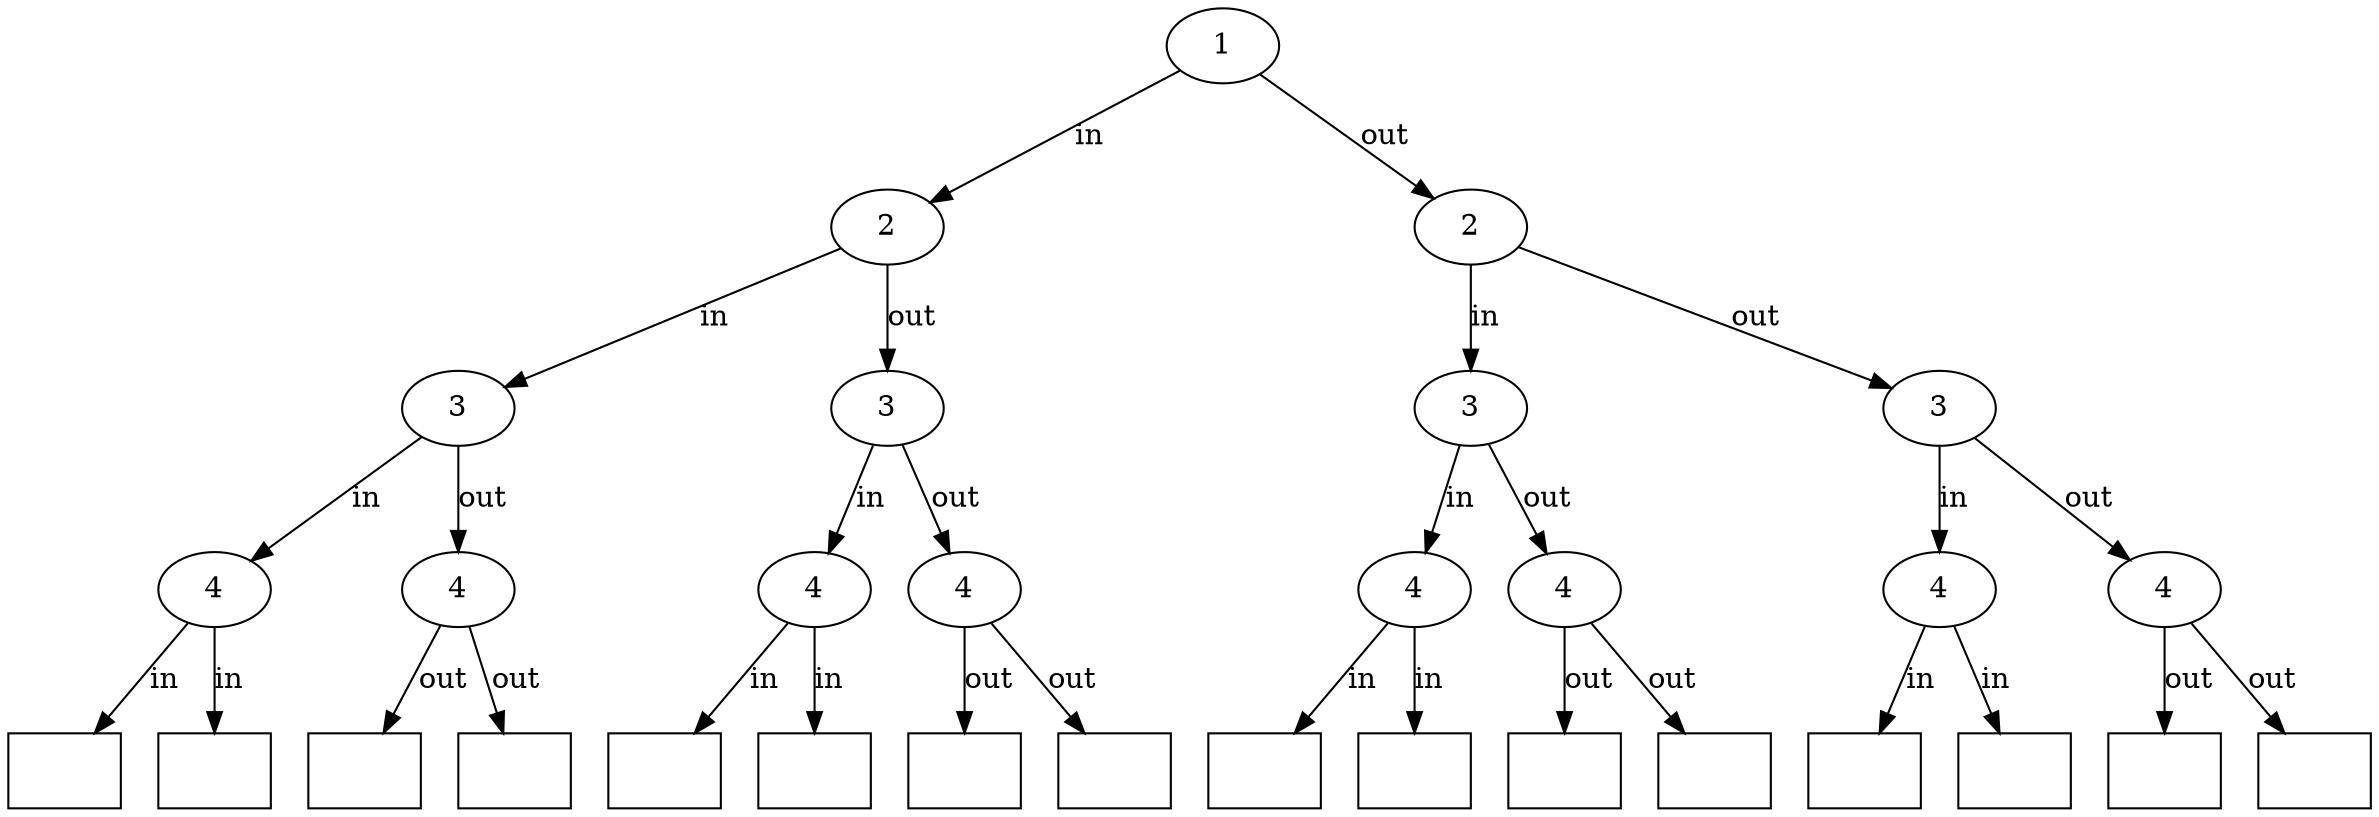 digraph {
	_1 [ label="1" ]
	node [ label="2" ]
	_1_1
	_1_2
	node [ label="3" ]
	_1_1_1
	_1_1_2
	_1_2_1
	_1_2_2
	node [ label="4" ]
	_1_1_1_1
	_1_1_1_2
	_1_1_2_1
	_1_1_2_2
	_1_2_1_1
	_1_2_1_2
	_1_2_2_1
	_1_2_2_2
	node [ label="" shape="rectangle" ]
	_1_1_1_1_1
	_1_1_1_1_2
	_1_1_1_2_1
	_1_1_1_2_2
	_1_1_2_1_1
	_1_1_2_1_2
	_1_1_2_2_1
	_1_1_2_2_2
	_1_2_1_1_1
	_1_2_1_1_2
	_1_2_1_2_1
	_1_2_1_2_2
	_1_2_2_1_1
	_1_2_2_1_2
	_1_2_2_2_1
	_1_2_2_2_2
	_1       -> _1_1 [ label="in" ]
	_1       -> _1_2 [ label="out" ]
	_1_1     -> _1_1_1 [ label="in" ]
	_1_1     -> _1_1_2 [ label="out" ]
	_1_2     -> _1_2_1 [ label="in" ]
	_1_2     -> _1_2_2 [ label="out" ]
	_1_1_1   -> _1_1_1_1 [ label="in" ]
	_1_1_1   -> _1_1_1_2 [ label="out" ]
	_1_1_2   -> _1_1_2_1 [ label="in" ]
	_1_1_2   -> _1_1_2_2 [ label="out" ]
	_1_2_1   -> _1_2_1_1 [ label="in" ]
	_1_2_1   -> _1_2_1_2 [ label="out" ]
	_1_2_2   -> _1_2_2_1 [ label="in" ]
	_1_2_2   -> _1_2_2_2 [ label="out" ]
	_1_1_1_1 -> _1_1_1_1_1 [ label="in" ]
	_1_1_1_2 -> _1_1_1_1_2 [ label="out" ]
	_1_1_1_1 -> _1_1_1_2_1 [ label="in" ]
	_1_1_1_2 -> _1_1_1_2_2 [ label="out" ]
	_1_1_2_1 -> _1_1_2_1_1 [ label="in" ]
	_1_1_2_2 -> _1_1_2_1_2 [ label="out" ]
	_1_1_2_1 -> _1_1_2_2_1 [ label="in" ]
	_1_1_2_2 -> _1_1_2_2_2 [ label="out" ]
	_1_2_1_1 -> _1_2_1_1_1 [ label="in" ]
	_1_2_1_2 -> _1_2_1_1_2 [ label="out" ]
	_1_2_1_1 -> _1_2_1_2_1 [ label="in" ]
	_1_2_1_2 -> _1_2_1_2_2 [ label="out" ]
	_1_2_2_1 -> _1_2_2_1_1 [ label="in" ]
	_1_2_2_2 -> _1_2_2_1_2 [ label="out" ]
	_1_2_2_1 -> _1_2_2_2_1 [ label="in" ]
	_1_2_2_2 -> _1_2_2_2_2 [ label="out" ]
}
 
